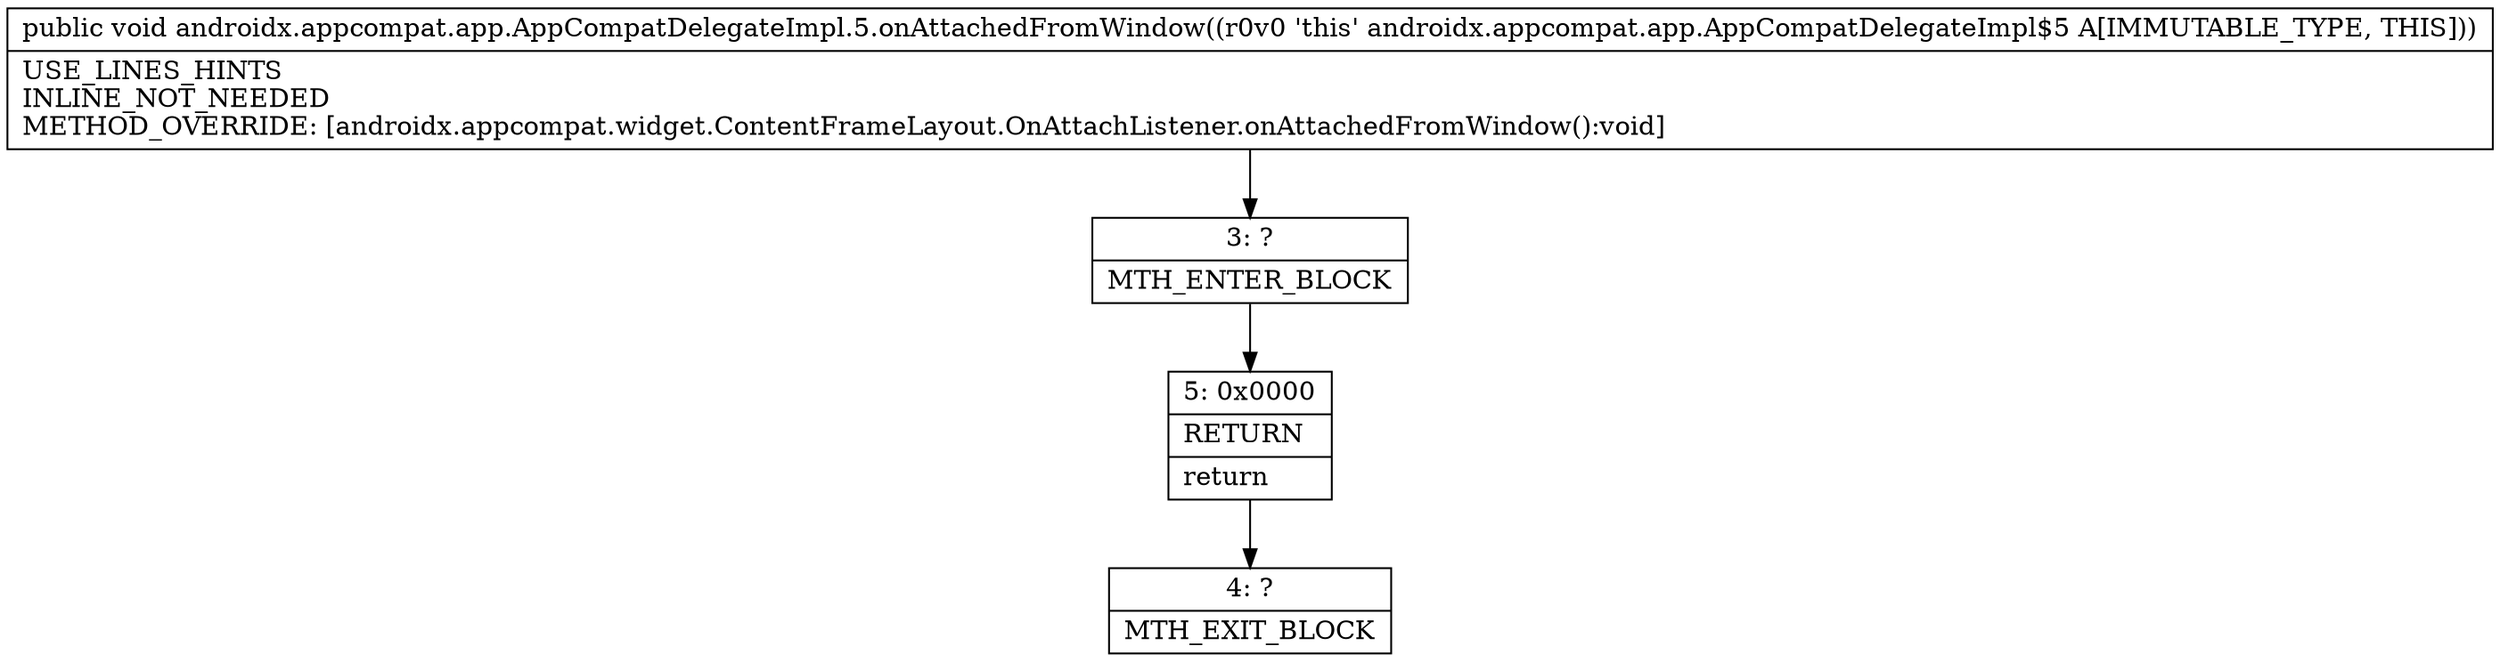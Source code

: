 digraph "CFG forandroidx.appcompat.app.AppCompatDelegateImpl.5.onAttachedFromWindow()V" {
Node_3 [shape=record,label="{3\:\ ?|MTH_ENTER_BLOCK\l}"];
Node_5 [shape=record,label="{5\:\ 0x0000|RETURN\l|return\l}"];
Node_4 [shape=record,label="{4\:\ ?|MTH_EXIT_BLOCK\l}"];
MethodNode[shape=record,label="{public void androidx.appcompat.app.AppCompatDelegateImpl.5.onAttachedFromWindow((r0v0 'this' androidx.appcompat.app.AppCompatDelegateImpl$5 A[IMMUTABLE_TYPE, THIS]))  | USE_LINES_HINTS\lINLINE_NOT_NEEDED\lMETHOD_OVERRIDE: [androidx.appcompat.widget.ContentFrameLayout.OnAttachListener.onAttachedFromWindow():void]\l}"];
MethodNode -> Node_3;Node_3 -> Node_5;
Node_5 -> Node_4;
}

